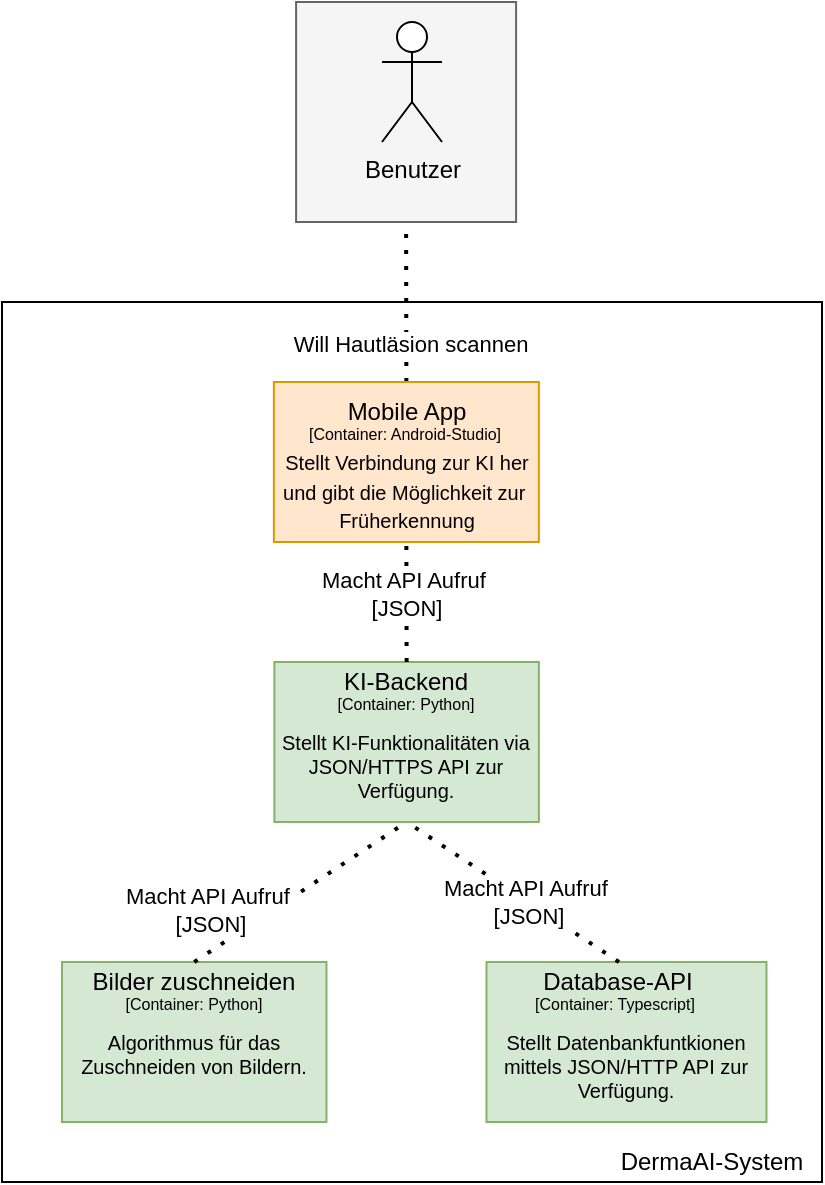 <mxfile version="26.2.9">
  <diagram name="Page-1" id="pk5txJbdCSHX7Gd8Nlis">
    <mxGraphModel dx="1231" dy="640" grid="1" gridSize="10" guides="1" tooltips="1" connect="1" arrows="1" fold="1" page="1" pageScale="1" pageWidth="850" pageHeight="1100" math="0" shadow="0">
      <root>
        <mxCell id="0" />
        <mxCell id="1" parent="0" />
        <mxCell id="awBSW8nrQ_dZoGzvfm4r-1" value="" style="rounded=0;whiteSpace=wrap;html=1;fillColor=#FFFFFF;strokeColor=#000000;" vertex="1" parent="1">
          <mxGeometry x="80" y="320" width="410" height="440" as="geometry" />
        </mxCell>
        <mxCell id="awBSW8nrQ_dZoGzvfm4r-2" value="" style="whiteSpace=wrap;html=1;aspect=fixed;fillColor=#f5f5f5;strokeColor=#666666;fontColor=#333333;" vertex="1" parent="1">
          <mxGeometry x="227.05" y="170" width="110" height="110" as="geometry" />
        </mxCell>
        <mxCell id="awBSW8nrQ_dZoGzvfm4r-3" value="Benutzer" style="shape=umlActor;verticalLabelPosition=bottom;verticalAlign=top;html=1;outlineConnect=0;" vertex="1" parent="1">
          <mxGeometry x="270" y="180" width="30" height="60" as="geometry" />
        </mxCell>
        <mxCell id="awBSW8nrQ_dZoGzvfm4r-4" style="edgeStyle=orthogonalEdgeStyle;rounded=0;orthogonalLoop=1;jettySize=auto;html=1;exitX=0.5;exitY=0;exitDx=0;exitDy=0;" edge="1" parent="1">
          <mxGeometry relative="1" as="geometry">
            <mxPoint x="295" y="270" as="targetPoint" />
            <mxPoint x="295" y="270" as="sourcePoint" />
          </mxGeometry>
        </mxCell>
        <mxCell id="awBSW8nrQ_dZoGzvfm4r-5" value="" style="endArrow=none;dashed=1;html=1;dashPattern=1 3;strokeWidth=2;rounded=0;exitX=0.5;exitY=0;exitDx=0;exitDy=0;entryX=0.5;entryY=1;entryDx=0;entryDy=0;" edge="1" parent="1" source="awBSW8nrQ_dZoGzvfm4r-7" target="awBSW8nrQ_dZoGzvfm4r-2">
          <mxGeometry width="50" height="50" relative="1" as="geometry">
            <mxPoint x="260" y="340" as="sourcePoint" />
            <mxPoint x="250" y="250" as="targetPoint" />
          </mxGeometry>
        </mxCell>
        <mxCell id="awBSW8nrQ_dZoGzvfm4r-6" value="Will Hautläsion scannen" style="edgeLabel;html=1;align=center;verticalAlign=middle;resizable=0;points=[];" vertex="1" connectable="0" parent="awBSW8nrQ_dZoGzvfm4r-5">
          <mxGeometry x="-0.16" y="-1" relative="1" as="geometry">
            <mxPoint x="1" y="14" as="offset" />
          </mxGeometry>
        </mxCell>
        <mxCell id="awBSW8nrQ_dZoGzvfm4r-7" value="&lt;font size=&quot;1&quot;&gt;&lt;br&gt;&lt;br&gt;Stellt Verbindung zur KI her&lt;br&gt;und gibt die Möglichkeit zur&amp;nbsp;&lt;br&gt;Früherkennung&lt;/font&gt;" style="rounded=0;whiteSpace=wrap;html=1;fillColor=#ffe6cc;strokeColor=#d79b00;" vertex="1" parent="1">
          <mxGeometry x="215.93" y="360" width="132.5" height="80" as="geometry" />
        </mxCell>
        <mxCell id="awBSW8nrQ_dZoGzvfm4r-8" value="&lt;font style=&quot;font-size: 12px;&quot;&gt;Mobile App&lt;/font&gt;" style="text;html=1;align=center;verticalAlign=middle;whiteSpace=wrap;rounded=0;fontSize=9;" vertex="1" parent="1">
          <mxGeometry x="239.55" y="360" width="85" height="30" as="geometry" />
        </mxCell>
        <mxCell id="awBSW8nrQ_dZoGzvfm4r-9" value="&lt;font style=&quot;font-size: 8px;&quot;&gt;[Container: Android-Studio]&lt;/font&gt;" style="text;html=1;align=center;verticalAlign=middle;whiteSpace=wrap;rounded=0;" vertex="1" parent="1">
          <mxGeometry x="224.42" y="380" width="115.25" height="10" as="geometry" />
        </mxCell>
        <mxCell id="awBSW8nrQ_dZoGzvfm4r-15" value="&lt;div&gt;&lt;br&gt;&lt;/div&gt;&lt;div&gt;&lt;br&gt;&lt;/div&gt;Stellt KI-Funktionalitäten via JSON/HTTPS API zur Verfügung." style="rounded=0;whiteSpace=wrap;html=1;fontSize=10;align=center;fillColor=#d5e8d4;strokeColor=#82b366;" vertex="1" parent="1">
          <mxGeometry x="216.19" y="500" width="132.24" height="80" as="geometry" />
        </mxCell>
        <mxCell id="awBSW8nrQ_dZoGzvfm4r-16" value="&lt;font style=&quot;font-size: 12px;&quot;&gt;KI-Backend&lt;/font&gt;" style="text;html=1;align=center;verticalAlign=middle;whiteSpace=wrap;rounded=0;fontSize=9;" vertex="1" parent="1">
          <mxGeometry x="246.19" y="500" width="72.25" height="20" as="geometry" />
        </mxCell>
        <mxCell id="awBSW8nrQ_dZoGzvfm4r-17" value="&lt;font style=&quot;font-size: 8px;&quot;&gt;[Container: Python]&lt;/font&gt;" style="text;html=1;align=center;verticalAlign=middle;whiteSpace=wrap;rounded=0;" vertex="1" parent="1">
          <mxGeometry x="242.38" y="510" width="79.87" height="20" as="geometry" />
        </mxCell>
        <mxCell id="awBSW8nrQ_dZoGzvfm4r-18" value="&lt;br&gt;&lt;br&gt;Stellt Datenbankfuntkionen mittels JSON/HTTP API zur Verfügung.&lt;div&gt;&lt;/div&gt;" style="rounded=0;whiteSpace=wrap;html=1;fontSize=10;align=center;fillColor=#d5e8d4;strokeColor=#82b366;" vertex="1" parent="1">
          <mxGeometry x="322.24" y="650" width="140" height="80" as="geometry" />
        </mxCell>
        <mxCell id="awBSW8nrQ_dZoGzvfm4r-19" value="&lt;span style=&quot;font-size: 12px;&quot;&gt;Database-API&lt;/span&gt;" style="text;html=1;align=center;verticalAlign=middle;whiteSpace=wrap;rounded=0;fontSize=9;" vertex="1" parent="1">
          <mxGeometry x="347.44" y="650" width="82.11" height="20" as="geometry" />
        </mxCell>
        <mxCell id="awBSW8nrQ_dZoGzvfm4r-20" value="&lt;font style=&quot;font-size: 8px;&quot;&gt;[Container: Typescript]&lt;/font&gt;" style="text;html=1;align=center;verticalAlign=middle;whiteSpace=wrap;rounded=0;" vertex="1" parent="1">
          <mxGeometry x="344.81" y="660" width="83.49" height="20" as="geometry" />
        </mxCell>
        <mxCell id="awBSW8nrQ_dZoGzvfm4r-21" value="&lt;br&gt;Algorithmus für das Zuschneiden von Bildern.&lt;div&gt;&lt;/div&gt;" style="rounded=0;whiteSpace=wrap;html=1;fontSize=10;align=center;fillColor=#d5e8d4;strokeColor=#82b366;" vertex="1" parent="1">
          <mxGeometry x="110.0" y="650" width="132.24" height="80" as="geometry" />
        </mxCell>
        <mxCell id="awBSW8nrQ_dZoGzvfm4r-22" value="&lt;font style=&quot;font-size: 12px;&quot;&gt;Bilder zuschneiden&lt;/font&gt;" style="text;html=1;align=center;verticalAlign=middle;whiteSpace=wrap;rounded=0;fontSize=9;" vertex="1" parent="1">
          <mxGeometry x="120.0" y="650" width="112.24" height="20" as="geometry" />
        </mxCell>
        <mxCell id="awBSW8nrQ_dZoGzvfm4r-23" value="&lt;font style=&quot;font-size: 8px;&quot;&gt;[Container: Python]&lt;/font&gt;" style="text;html=1;align=center;verticalAlign=middle;whiteSpace=wrap;rounded=0;" vertex="1" parent="1">
          <mxGeometry x="136.19" y="660" width="79.87" height="20" as="geometry" />
        </mxCell>
        <mxCell id="awBSW8nrQ_dZoGzvfm4r-26" value="" style="endArrow=none;dashed=1;html=1;dashPattern=1 3;strokeWidth=2;rounded=0;entryX=0.5;entryY=1;entryDx=0;entryDy=0;exitX=0.5;exitY=0;exitDx=0;exitDy=0;" edge="1" parent="1" source="awBSW8nrQ_dZoGzvfm4r-16" target="awBSW8nrQ_dZoGzvfm4r-7">
          <mxGeometry width="50" height="50" relative="1" as="geometry">
            <mxPoint x="322.24" y="540" as="sourcePoint" />
            <mxPoint x="372.24" y="490" as="targetPoint" />
          </mxGeometry>
        </mxCell>
        <mxCell id="awBSW8nrQ_dZoGzvfm4r-27" value="Macht API Aufruf&amp;nbsp;&lt;br&gt;[JSON]" style="edgeLabel;html=1;align=center;verticalAlign=middle;resizable=0;points=[];" vertex="1" connectable="0" parent="awBSW8nrQ_dZoGzvfm4r-26">
          <mxGeometry x="0.157" relative="1" as="geometry">
            <mxPoint as="offset" />
          </mxGeometry>
        </mxCell>
        <mxCell id="awBSW8nrQ_dZoGzvfm4r-28" value="" style="endArrow=none;dashed=1;html=1;dashPattern=1 3;strokeWidth=2;rounded=0;entryX=0.5;entryY=1;entryDx=0;entryDy=0;exitX=0.5;exitY=0;exitDx=0;exitDy=0;" edge="1" parent="1" source="awBSW8nrQ_dZoGzvfm4r-19" target="awBSW8nrQ_dZoGzvfm4r-15">
          <mxGeometry width="50" height="50" relative="1" as="geometry">
            <mxPoint x="292.24" y="590" as="sourcePoint" />
            <mxPoint x="342.24" y="540" as="targetPoint" />
          </mxGeometry>
        </mxCell>
        <mxCell id="awBSW8nrQ_dZoGzvfm4r-29" value="Macht API Aufruf&amp;nbsp;&lt;br&gt;[JSON]" style="edgeLabel;html=1;align=center;verticalAlign=middle;resizable=0;points=[];" vertex="1" connectable="0" parent="awBSW8nrQ_dZoGzvfm4r-28">
          <mxGeometry x="-0.133" relative="1" as="geometry">
            <mxPoint as="offset" />
          </mxGeometry>
        </mxCell>
        <mxCell id="awBSW8nrQ_dZoGzvfm4r-30" value="DermaAI-System" style="text;html=1;align=center;verticalAlign=middle;whiteSpace=wrap;rounded=0;" vertex="1" parent="1">
          <mxGeometry x="380" y="750" width="110" as="geometry" />
        </mxCell>
        <mxCell id="awBSW8nrQ_dZoGzvfm4r-31" value="" style="endArrow=none;dashed=1;html=1;dashPattern=1 3;strokeWidth=2;rounded=0;exitX=0.5;exitY=0;exitDx=0;exitDy=0;entryX=0.5;entryY=1;entryDx=0;entryDy=0;" edge="1" parent="1" source="awBSW8nrQ_dZoGzvfm4r-22" target="awBSW8nrQ_dZoGzvfm4r-15">
          <mxGeometry width="50" height="50" relative="1" as="geometry">
            <mxPoint x="170" y="540" as="sourcePoint" />
            <mxPoint x="220" y="490" as="targetPoint" />
          </mxGeometry>
        </mxCell>
        <mxCell id="awBSW8nrQ_dZoGzvfm4r-32" value="Macht API Aufruf&amp;nbsp;&lt;br&gt;[JSON]" style="edgeLabel;html=1;align=center;verticalAlign=middle;resizable=0;points=[];" vertex="1" connectable="0" parent="awBSW8nrQ_dZoGzvfm4r-31">
          <mxGeometry x="-0.391" relative="1" as="geometry">
            <mxPoint x="-25" y="-5" as="offset" />
          </mxGeometry>
        </mxCell>
      </root>
    </mxGraphModel>
  </diagram>
</mxfile>
